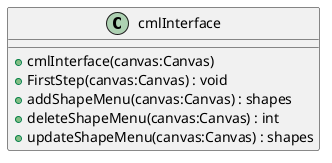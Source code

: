 @startuml
class cmlInterface {
    + cmlInterface(canvas:Canvas)
    + FirstStep(canvas:Canvas) : void
    + addShapeMenu(canvas:Canvas) : shapes
    + deleteShapeMenu(canvas:Canvas) : int
    + updateShapeMenu(canvas:Canvas) : shapes
}
@enduml
